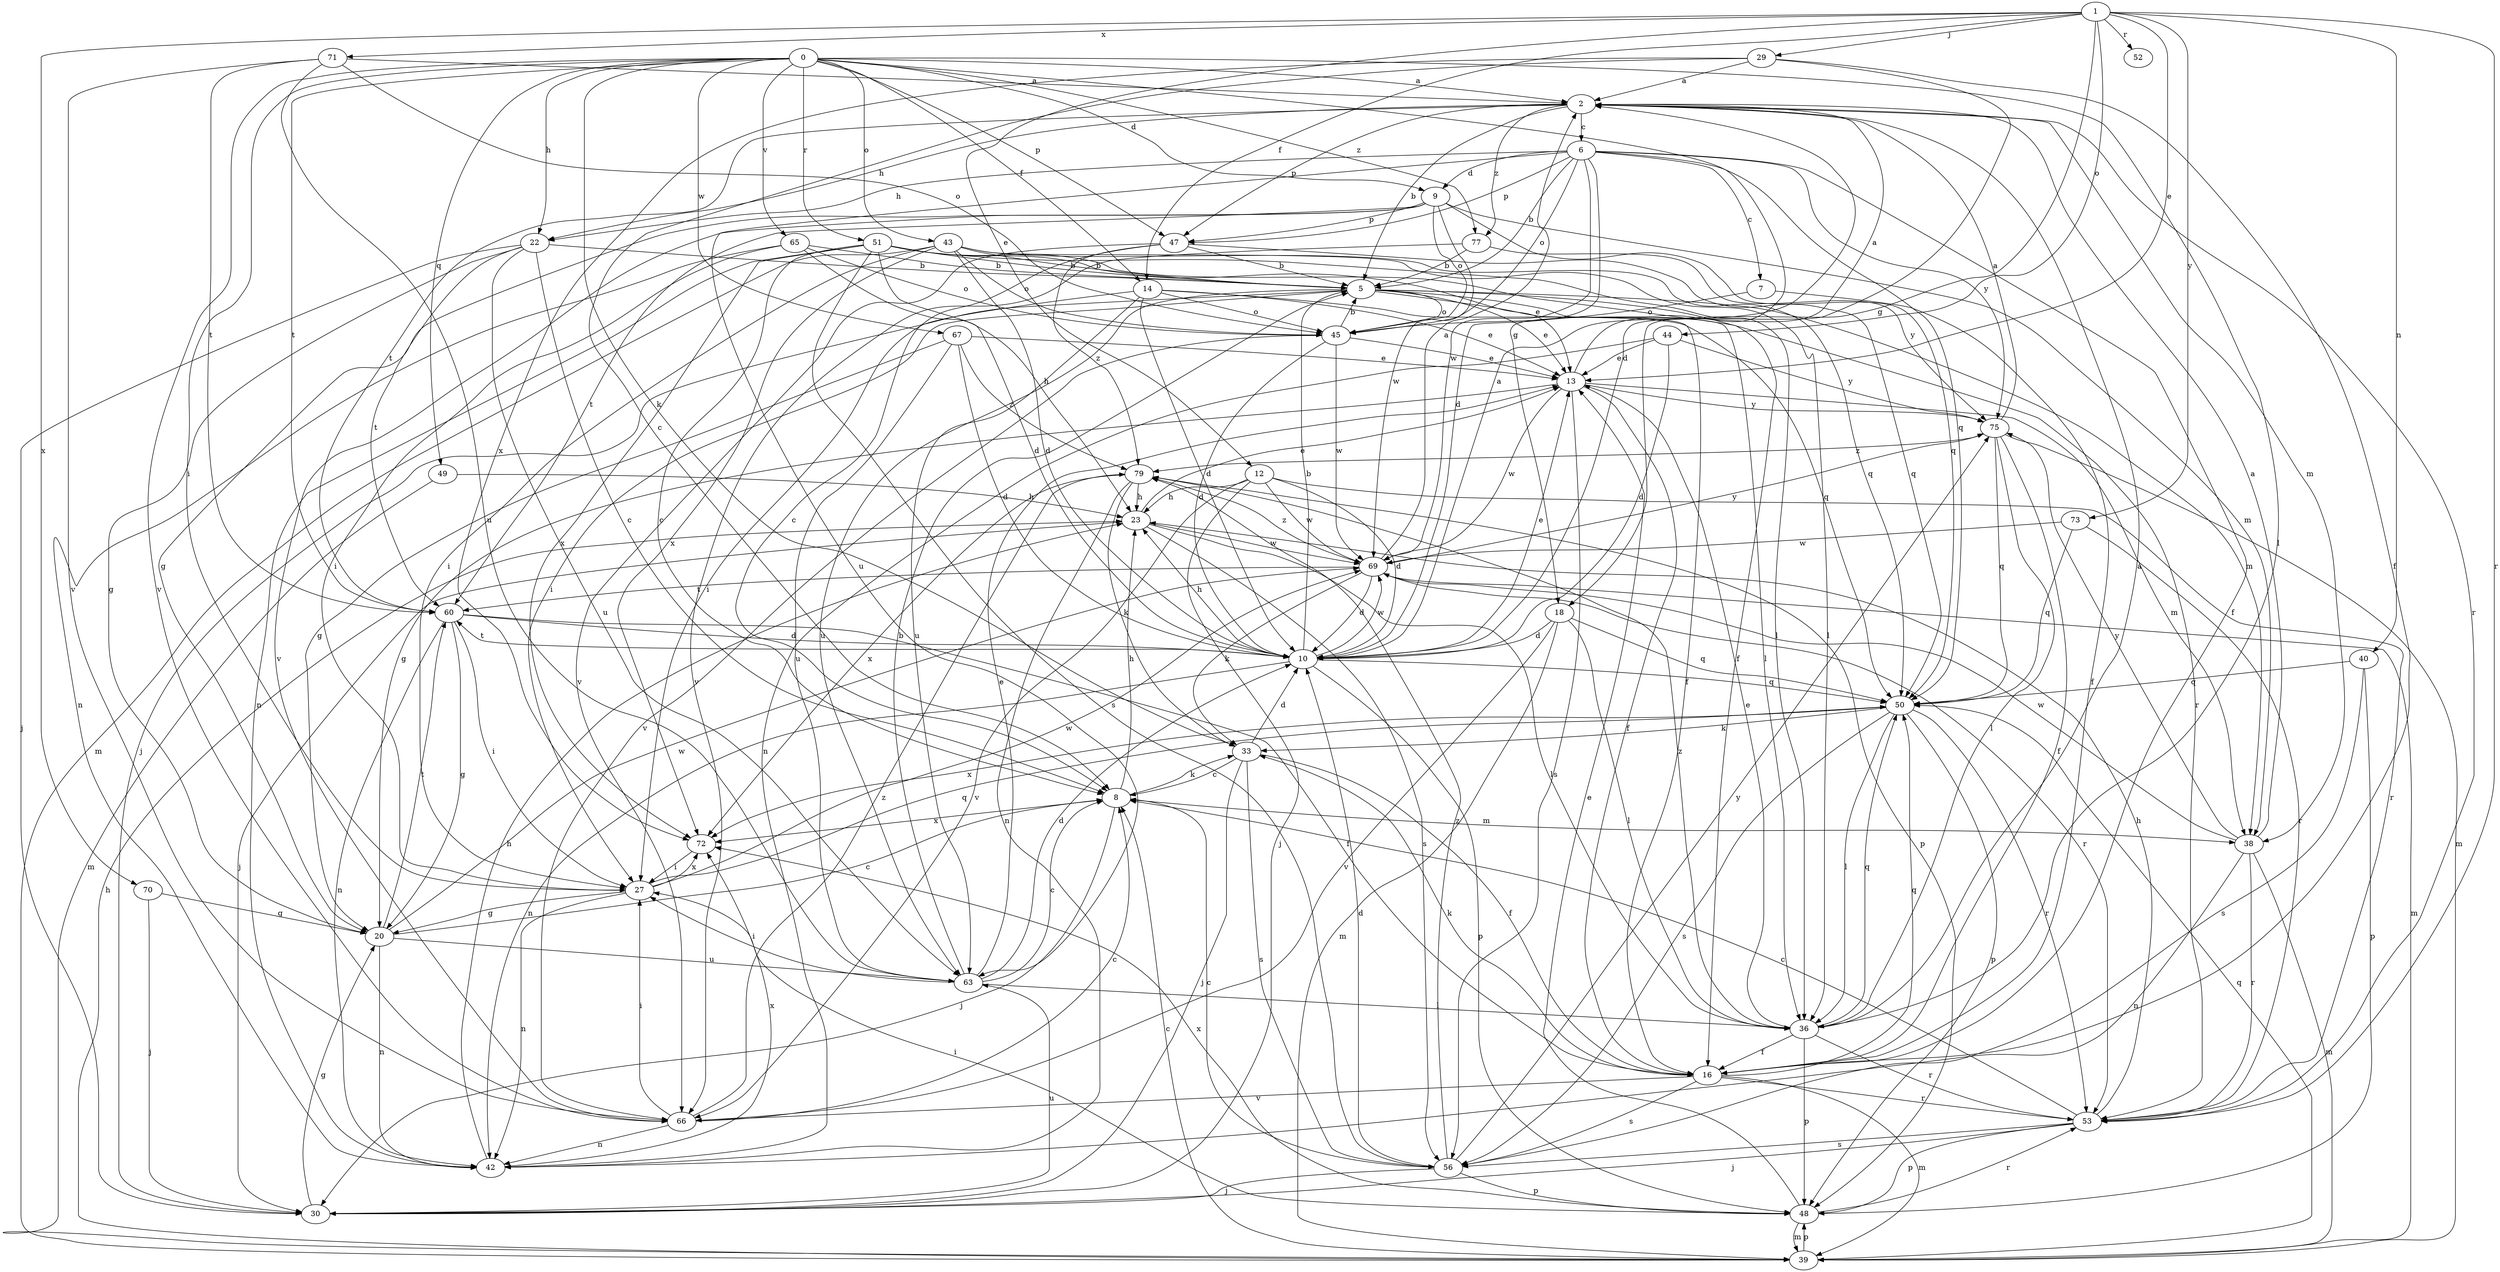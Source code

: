 strict digraph  {
0;
1;
2;
5;
6;
7;
8;
9;
10;
12;
13;
14;
16;
18;
20;
22;
23;
27;
29;
30;
33;
36;
38;
39;
40;
42;
43;
44;
45;
47;
48;
49;
50;
51;
52;
53;
56;
60;
63;
65;
66;
67;
69;
70;
71;
72;
73;
75;
77;
79;
0 -> 2  [label=a];
0 -> 9  [label=d];
0 -> 14  [label=f];
0 -> 18  [label=g];
0 -> 22  [label=h];
0 -> 27  [label=i];
0 -> 33  [label=k];
0 -> 36  [label=l];
0 -> 43  [label=o];
0 -> 47  [label=p];
0 -> 49  [label=q];
0 -> 51  [label=r];
0 -> 60  [label=t];
0 -> 65  [label=v];
0 -> 66  [label=v];
0 -> 67  [label=w];
0 -> 77  [label=z];
1 -> 12  [label=e];
1 -> 13  [label=e];
1 -> 14  [label=f];
1 -> 18  [label=g];
1 -> 29  [label=j];
1 -> 40  [label=n];
1 -> 44  [label=o];
1 -> 52  [label=r];
1 -> 53  [label=r];
1 -> 70  [label=x];
1 -> 71  [label=x];
1 -> 73  [label=y];
2 -> 5  [label=b];
2 -> 6  [label=c];
2 -> 22  [label=h];
2 -> 38  [label=m];
2 -> 47  [label=p];
2 -> 53  [label=r];
2 -> 60  [label=t];
2 -> 77  [label=z];
5 -> 13  [label=e];
5 -> 16  [label=f];
5 -> 27  [label=i];
5 -> 30  [label=j];
5 -> 36  [label=l];
5 -> 38  [label=m];
5 -> 45  [label=o];
5 -> 53  [label=r];
5 -> 63  [label=u];
6 -> 5  [label=b];
6 -> 7  [label=c];
6 -> 9  [label=d];
6 -> 10  [label=d];
6 -> 16  [label=f];
6 -> 22  [label=h];
6 -> 45  [label=o];
6 -> 47  [label=p];
6 -> 50  [label=q];
6 -> 63  [label=u];
6 -> 69  [label=w];
6 -> 75  [label=y];
7 -> 16  [label=f];
7 -> 45  [label=o];
8 -> 23  [label=h];
8 -> 30  [label=j];
8 -> 33  [label=k];
8 -> 38  [label=m];
8 -> 72  [label=x];
9 -> 20  [label=g];
9 -> 38  [label=m];
9 -> 45  [label=o];
9 -> 47  [label=p];
9 -> 50  [label=q];
9 -> 60  [label=t];
9 -> 66  [label=v];
9 -> 69  [label=w];
10 -> 2  [label=a];
10 -> 5  [label=b];
10 -> 13  [label=e];
10 -> 23  [label=h];
10 -> 42  [label=n];
10 -> 48  [label=p];
10 -> 50  [label=q];
10 -> 60  [label=t];
10 -> 69  [label=w];
12 -> 10  [label=d];
12 -> 23  [label=h];
12 -> 30  [label=j];
12 -> 53  [label=r];
12 -> 66  [label=v];
12 -> 69  [label=w];
13 -> 2  [label=a];
13 -> 16  [label=f];
13 -> 20  [label=g];
13 -> 38  [label=m];
13 -> 56  [label=s];
13 -> 69  [label=w];
13 -> 75  [label=y];
14 -> 10  [label=d];
14 -> 13  [label=e];
14 -> 27  [label=i];
14 -> 45  [label=o];
14 -> 50  [label=q];
14 -> 63  [label=u];
16 -> 33  [label=k];
16 -> 39  [label=m];
16 -> 50  [label=q];
16 -> 53  [label=r];
16 -> 56  [label=s];
16 -> 66  [label=v];
18 -> 10  [label=d];
18 -> 36  [label=l];
18 -> 39  [label=m];
18 -> 50  [label=q];
18 -> 66  [label=v];
20 -> 8  [label=c];
20 -> 42  [label=n];
20 -> 60  [label=t];
20 -> 63  [label=u];
20 -> 69  [label=w];
22 -> 5  [label=b];
22 -> 8  [label=c];
22 -> 20  [label=g];
22 -> 30  [label=j];
22 -> 60  [label=t];
22 -> 63  [label=u];
23 -> 13  [label=e];
23 -> 30  [label=j];
23 -> 36  [label=l];
23 -> 56  [label=s];
23 -> 69  [label=w];
27 -> 20  [label=g];
27 -> 42  [label=n];
27 -> 50  [label=q];
27 -> 69  [label=w];
27 -> 72  [label=x];
29 -> 2  [label=a];
29 -> 8  [label=c];
29 -> 10  [label=d];
29 -> 16  [label=f];
29 -> 72  [label=x];
30 -> 20  [label=g];
30 -> 63  [label=u];
33 -> 8  [label=c];
33 -> 10  [label=d];
33 -> 16  [label=f];
33 -> 30  [label=j];
33 -> 56  [label=s];
36 -> 2  [label=a];
36 -> 13  [label=e];
36 -> 16  [label=f];
36 -> 48  [label=p];
36 -> 50  [label=q];
36 -> 53  [label=r];
36 -> 79  [label=z];
38 -> 2  [label=a];
38 -> 39  [label=m];
38 -> 42  [label=n];
38 -> 53  [label=r];
38 -> 69  [label=w];
38 -> 75  [label=y];
39 -> 8  [label=c];
39 -> 23  [label=h];
39 -> 48  [label=p];
39 -> 50  [label=q];
40 -> 48  [label=p];
40 -> 50  [label=q];
40 -> 56  [label=s];
42 -> 23  [label=h];
42 -> 72  [label=x];
43 -> 5  [label=b];
43 -> 10  [label=d];
43 -> 27  [label=i];
43 -> 36  [label=l];
43 -> 39  [label=m];
43 -> 45  [label=o];
43 -> 50  [label=q];
43 -> 72  [label=x];
44 -> 10  [label=d];
44 -> 13  [label=e];
44 -> 42  [label=n];
44 -> 75  [label=y];
45 -> 5  [label=b];
45 -> 10  [label=d];
45 -> 13  [label=e];
45 -> 66  [label=v];
45 -> 69  [label=w];
47 -> 5  [label=b];
47 -> 8  [label=c];
47 -> 50  [label=q];
47 -> 66  [label=v];
47 -> 79  [label=z];
48 -> 13  [label=e];
48 -> 27  [label=i];
48 -> 39  [label=m];
48 -> 53  [label=r];
48 -> 72  [label=x];
49 -> 23  [label=h];
49 -> 39  [label=m];
50 -> 33  [label=k];
50 -> 36  [label=l];
50 -> 48  [label=p];
50 -> 53  [label=r];
50 -> 56  [label=s];
50 -> 72  [label=x];
51 -> 5  [label=b];
51 -> 8  [label=c];
51 -> 10  [label=d];
51 -> 13  [label=e];
51 -> 16  [label=f];
51 -> 36  [label=l];
51 -> 42  [label=n];
51 -> 56  [label=s];
51 -> 72  [label=x];
53 -> 8  [label=c];
53 -> 23  [label=h];
53 -> 30  [label=j];
53 -> 48  [label=p];
53 -> 56  [label=s];
56 -> 8  [label=c];
56 -> 10  [label=d];
56 -> 30  [label=j];
56 -> 48  [label=p];
56 -> 75  [label=y];
56 -> 79  [label=z];
60 -> 10  [label=d];
60 -> 16  [label=f];
60 -> 20  [label=g];
60 -> 27  [label=i];
60 -> 42  [label=n];
63 -> 5  [label=b];
63 -> 8  [label=c];
63 -> 10  [label=d];
63 -> 13  [label=e];
63 -> 27  [label=i];
63 -> 36  [label=l];
65 -> 5  [label=b];
65 -> 23  [label=h];
65 -> 27  [label=i];
65 -> 42  [label=n];
65 -> 45  [label=o];
66 -> 8  [label=c];
66 -> 27  [label=i];
66 -> 42  [label=n];
66 -> 79  [label=z];
67 -> 10  [label=d];
67 -> 13  [label=e];
67 -> 20  [label=g];
67 -> 63  [label=u];
67 -> 79  [label=z];
69 -> 2  [label=a];
69 -> 10  [label=d];
69 -> 33  [label=k];
69 -> 39  [label=m];
69 -> 53  [label=r];
69 -> 60  [label=t];
69 -> 75  [label=y];
69 -> 79  [label=z];
70 -> 20  [label=g];
70 -> 30  [label=j];
71 -> 2  [label=a];
71 -> 45  [label=o];
71 -> 60  [label=t];
71 -> 63  [label=u];
71 -> 66  [label=v];
72 -> 27  [label=i];
73 -> 50  [label=q];
73 -> 53  [label=r];
73 -> 69  [label=w];
75 -> 2  [label=a];
75 -> 16  [label=f];
75 -> 36  [label=l];
75 -> 39  [label=m];
75 -> 50  [label=q];
75 -> 79  [label=z];
77 -> 5  [label=b];
77 -> 66  [label=v];
77 -> 75  [label=y];
79 -> 23  [label=h];
79 -> 33  [label=k];
79 -> 42  [label=n];
79 -> 48  [label=p];
79 -> 72  [label=x];
}
